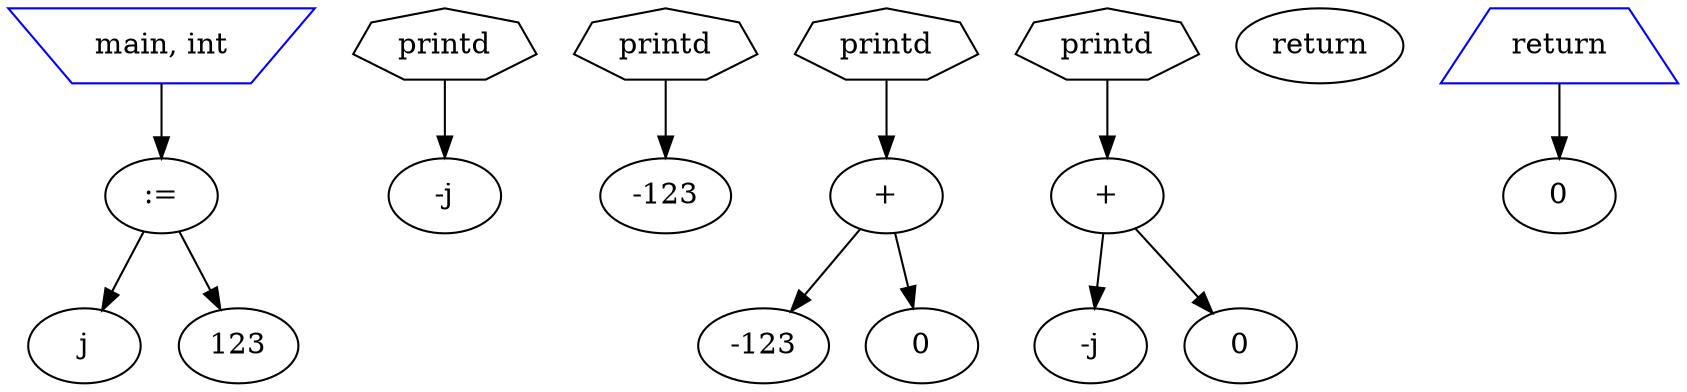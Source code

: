 digraph G {

node_0 [label="main, int" shape=invtrapezium color=blue];
node_1 [label=":=" shape=ellipse];
node_2 [label="j" shape=ellipse];
node_3 [label="123" shape=ellipse];
node_4 [label="printd" shape=septagon];
node_5 [label="-j" shape=ellipse];
node_6 [label="printd" shape=septagon];
node_7 [label="-123" shape=ellipse];
node_8 [label="printd" shape=septagon];
node_9 [label="+" shape=ellipse];
node_10 [label="-123" shape=ellipse];
node_11 [label="0" shape=ellipse];
node_12 [label="printd" shape=septagon];
node_13 [label="+" shape=ellipse];
node_14 [label="-j" shape=ellipse];
node_15 [label="0" shape=ellipse];return 
node_16 [label="return" shape=trapezium color=blue];
node_17 [label="0" shape=ellipse];

node_0 -> node_1
node_1 -> node_2
node_1 -> node_3
node_4 -> node_5
node_6 -> node_7
node_8 -> node_9
node_9 -> node_10
node_9 -> node_11
node_12 -> node_13
node_13 -> node_14
node_13 -> node_15
node_16 -> node_17
}